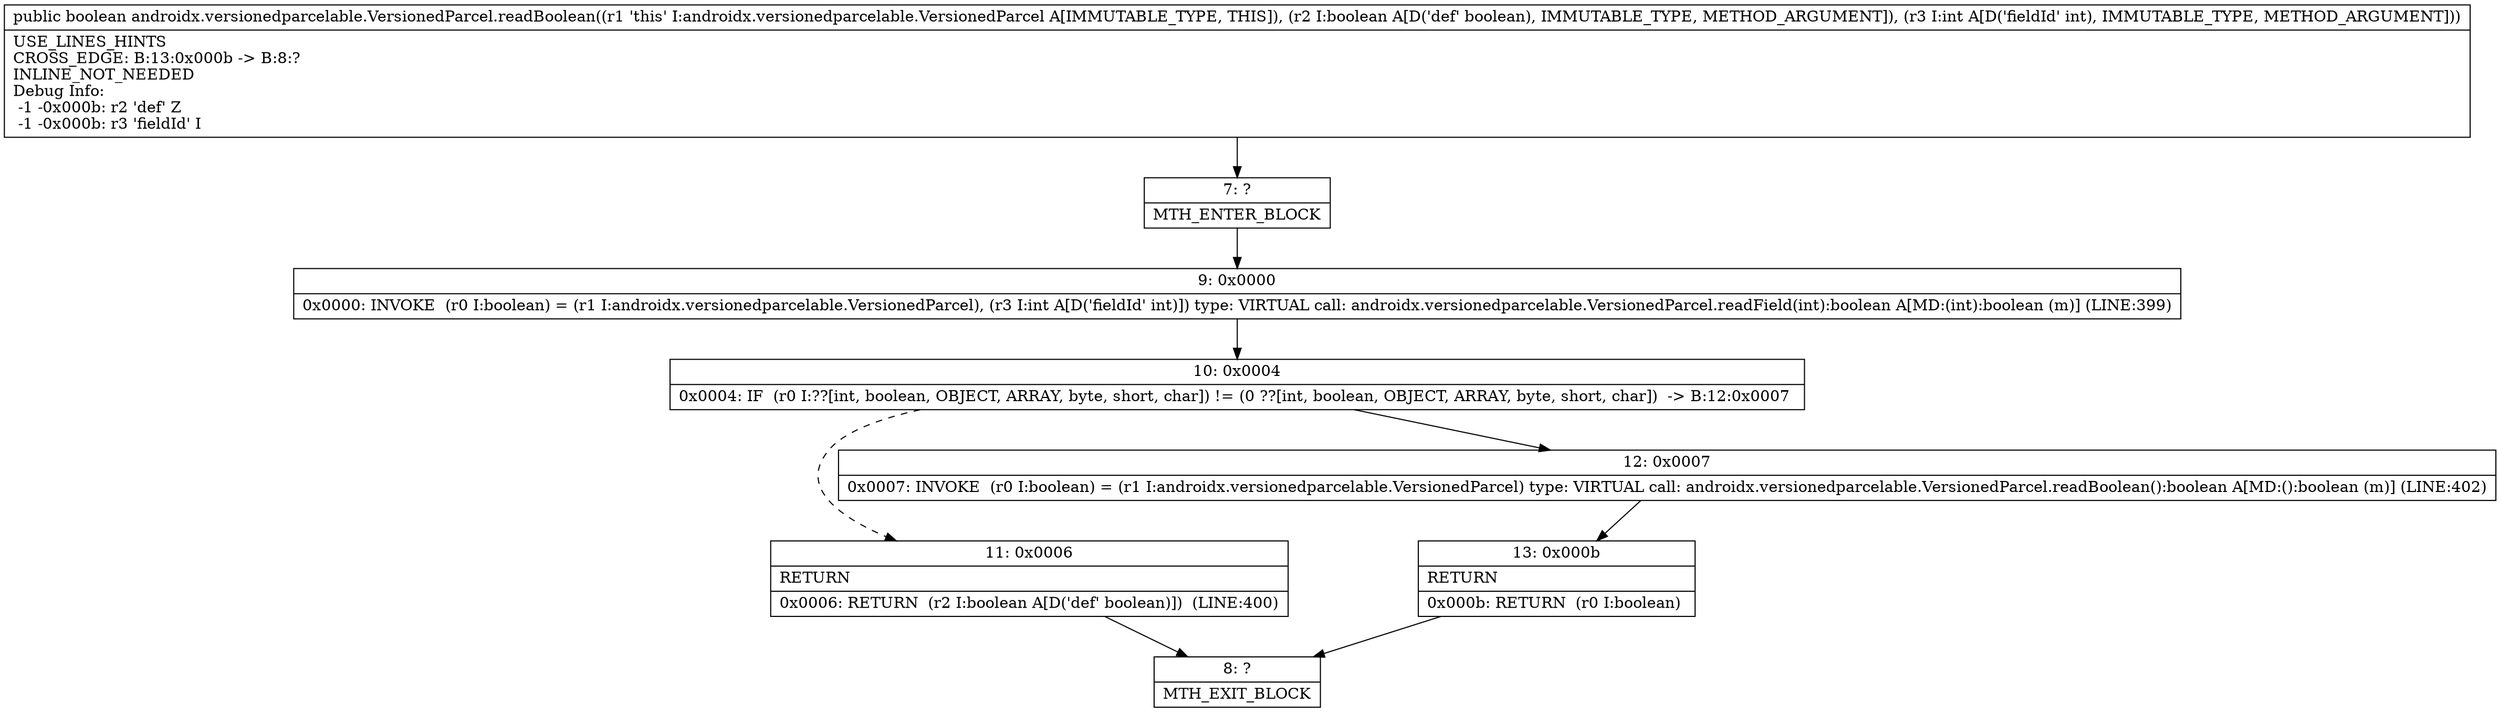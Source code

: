digraph "CFG forandroidx.versionedparcelable.VersionedParcel.readBoolean(ZI)Z" {
Node_7 [shape=record,label="{7\:\ ?|MTH_ENTER_BLOCK\l}"];
Node_9 [shape=record,label="{9\:\ 0x0000|0x0000: INVOKE  (r0 I:boolean) = (r1 I:androidx.versionedparcelable.VersionedParcel), (r3 I:int A[D('fieldId' int)]) type: VIRTUAL call: androidx.versionedparcelable.VersionedParcel.readField(int):boolean A[MD:(int):boolean (m)] (LINE:399)\l}"];
Node_10 [shape=record,label="{10\:\ 0x0004|0x0004: IF  (r0 I:??[int, boolean, OBJECT, ARRAY, byte, short, char]) != (0 ??[int, boolean, OBJECT, ARRAY, byte, short, char])  \-\> B:12:0x0007 \l}"];
Node_11 [shape=record,label="{11\:\ 0x0006|RETURN\l|0x0006: RETURN  (r2 I:boolean A[D('def' boolean)])  (LINE:400)\l}"];
Node_8 [shape=record,label="{8\:\ ?|MTH_EXIT_BLOCK\l}"];
Node_12 [shape=record,label="{12\:\ 0x0007|0x0007: INVOKE  (r0 I:boolean) = (r1 I:androidx.versionedparcelable.VersionedParcel) type: VIRTUAL call: androidx.versionedparcelable.VersionedParcel.readBoolean():boolean A[MD:():boolean (m)] (LINE:402)\l}"];
Node_13 [shape=record,label="{13\:\ 0x000b|RETURN\l|0x000b: RETURN  (r0 I:boolean) \l}"];
MethodNode[shape=record,label="{public boolean androidx.versionedparcelable.VersionedParcel.readBoolean((r1 'this' I:androidx.versionedparcelable.VersionedParcel A[IMMUTABLE_TYPE, THIS]), (r2 I:boolean A[D('def' boolean), IMMUTABLE_TYPE, METHOD_ARGUMENT]), (r3 I:int A[D('fieldId' int), IMMUTABLE_TYPE, METHOD_ARGUMENT]))  | USE_LINES_HINTS\lCROSS_EDGE: B:13:0x000b \-\> B:8:?\lINLINE_NOT_NEEDED\lDebug Info:\l  \-1 \-0x000b: r2 'def' Z\l  \-1 \-0x000b: r3 'fieldId' I\l}"];
MethodNode -> Node_7;Node_7 -> Node_9;
Node_9 -> Node_10;
Node_10 -> Node_11[style=dashed];
Node_10 -> Node_12;
Node_11 -> Node_8;
Node_12 -> Node_13;
Node_13 -> Node_8;
}

